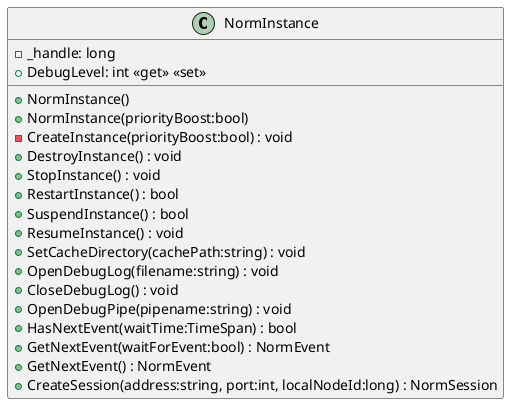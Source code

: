 @startuml
class NormInstance {
    - _handle: long
    + NormInstance()
    + NormInstance(priorityBoost:bool)
    - CreateInstance(priorityBoost:bool) : void
    + DestroyInstance() : void
    + StopInstance() : void
    + RestartInstance() : bool
    + SuspendInstance() : bool
    + ResumeInstance() : void
    + SetCacheDirectory(cachePath:string) : void
    + OpenDebugLog(filename:string) : void
    + CloseDebugLog() : void
    + OpenDebugPipe(pipename:string) : void
    + DebugLevel: int <<get>> <<set>>
    + HasNextEvent(waitTime:TimeSpan) : bool
    + GetNextEvent(waitForEvent:bool) : NormEvent
    + GetNextEvent() : NormEvent
    + CreateSession(address:string, port:int, localNodeId:long) : NormSession
}
@enduml
